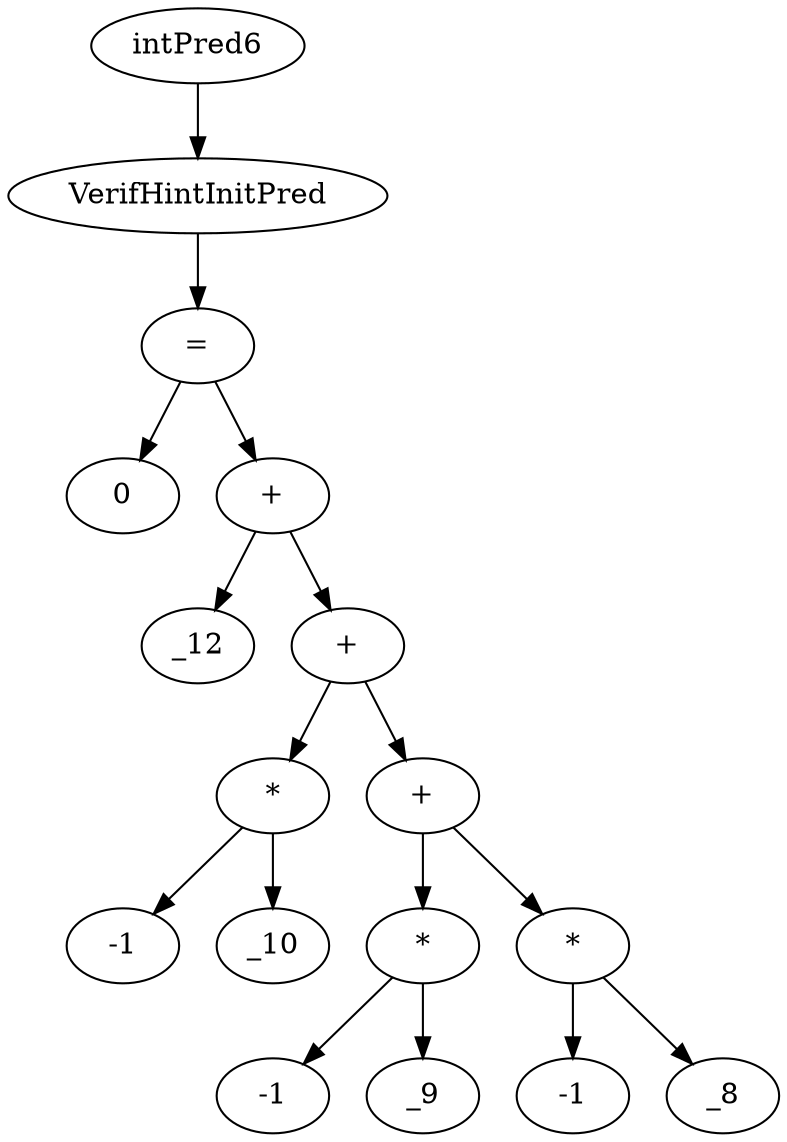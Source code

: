 digraph dag {
0 [label="intPred6"];
1 [label="VerifHintInitPred"];
2 [label="="];
3 [label="0"];
4 [label="+"];
5 [label="_12"];
6 [label="+"];
7 [label="*"];
8 [label="-1"];
9 [label="_10"];
10 [label="+"];
11 [label="*"];
12 [label="-1"];
13 [label="_9"];
14 [label="*"];
15 [label="-1"];
16 [label="_8"];
"0" -> "1"[label=""]
"1" -> "2"[label=""]
"2" -> "4"[label=""]
"2" -> "3"[label=""]
"4" -> "6"[label=""]
"4" -> "5"[label=""]
"6" -> "7"[label=""]
"6" -> "10"[label=""]
"7" -> "9"[label=""]
"7" -> "8"[label=""]
"10" -> "11"[label=""]
"10" -> "14"[label=""]
"11" -> "13"[label=""]
"11" -> "12"[label=""]
"14" -> "16"[label=""]
"14" -> "15"[label=""]
}
